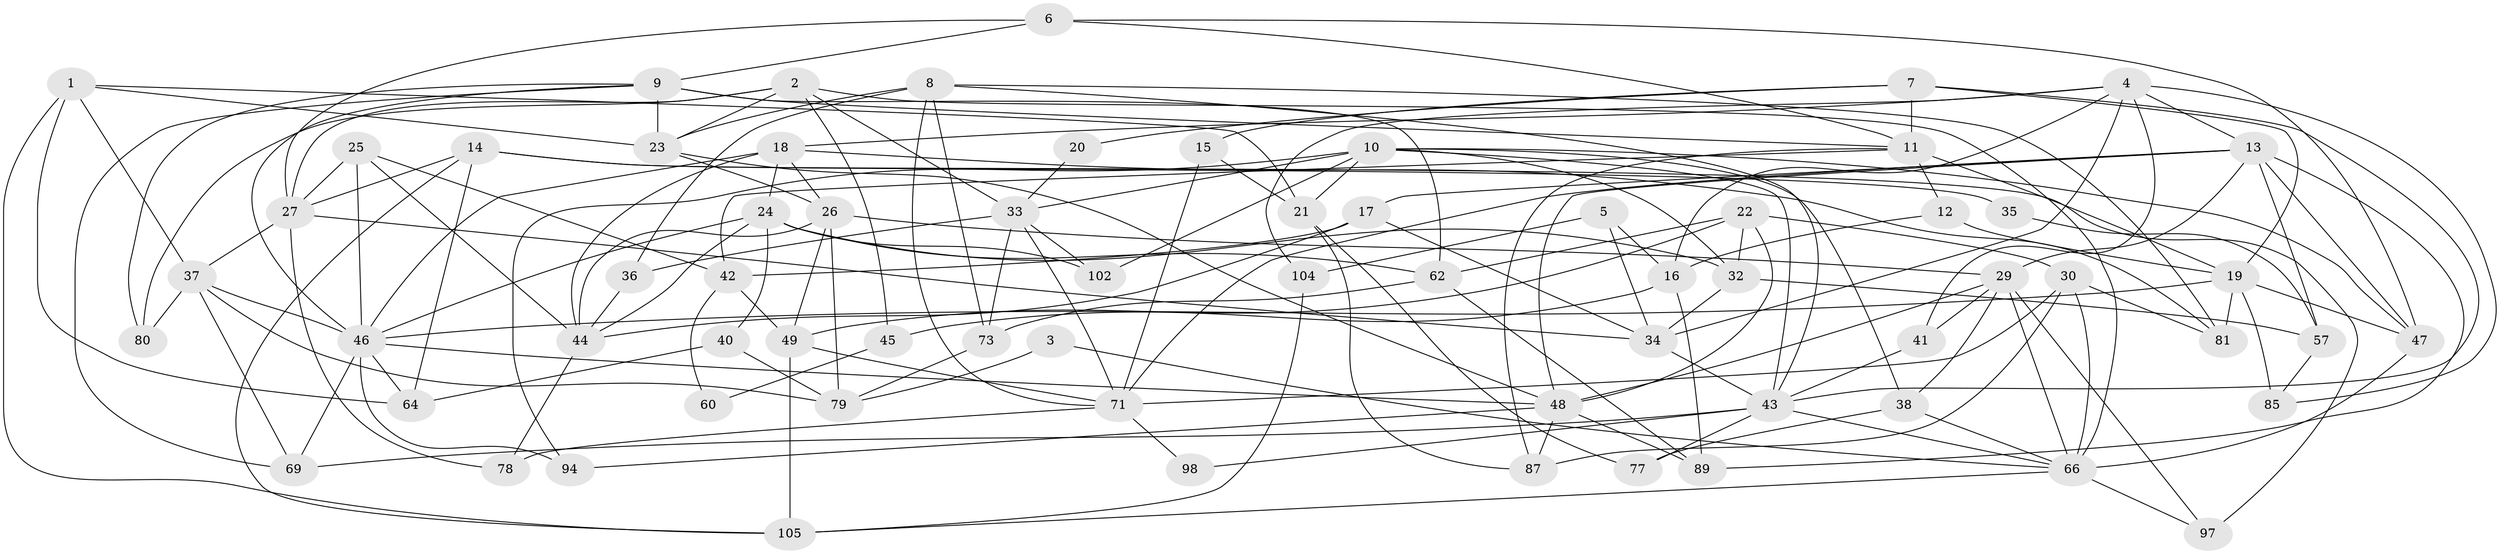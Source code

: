 // Generated by graph-tools (version 1.1) at 2025/52/02/27/25 19:52:04]
// undirected, 68 vertices, 167 edges
graph export_dot {
graph [start="1"]
  node [color=gray90,style=filled];
  1;
  2 [super="+54"];
  3;
  4 [super="+93"];
  5;
  6 [super="+99"];
  7 [super="+59"];
  8 [super="+63"];
  9 [super="+68"];
  10 [super="+39"];
  11 [super="+72"];
  12;
  13 [super="+52"];
  14 [super="+95"];
  15;
  16 [super="+31"];
  17 [super="+101"];
  18 [super="+88"];
  19 [super="+28"];
  20;
  21;
  22;
  23 [super="+84"];
  24 [super="+74"];
  25;
  26 [super="+51"];
  27 [super="+53"];
  29 [super="+75"];
  30 [super="+67"];
  32 [super="+92"];
  33 [super="+70"];
  34 [super="+61"];
  35;
  36;
  37 [super="+76"];
  38 [super="+56"];
  40;
  41 [super="+90"];
  42 [super="+50"];
  43 [super="+86"];
  44 [super="+58"];
  45;
  46 [super="+65"];
  47;
  48 [super="+55"];
  49;
  57;
  60;
  62 [super="+91"];
  64;
  66 [super="+83"];
  69;
  71 [super="+103"];
  73 [super="+96"];
  77;
  78;
  79;
  80;
  81 [super="+82"];
  85;
  87 [super="+100"];
  89;
  94;
  97;
  98;
  102;
  104;
  105;
  1 -- 64;
  1 -- 21;
  1 -- 23;
  1 -- 37;
  1 -- 105;
  2 -- 80;
  2 -- 45;
  2 -- 66;
  2 -- 33;
  2 -- 27;
  2 -- 23;
  3 -- 66;
  3 -- 79;
  4 -- 104;
  4 -- 34;
  4 -- 18;
  4 -- 85;
  4 -- 41;
  4 -- 13;
  4 -- 16;
  5 -- 34;
  5 -- 104;
  5 -- 16;
  6 -- 9;
  6 -- 47;
  6 -- 27;
  6 -- 11;
  7 -- 20;
  7 -- 19;
  7 -- 43;
  7 -- 11;
  7 -- 15;
  8 -- 36;
  8 -- 71;
  8 -- 23;
  8 -- 43;
  8 -- 73;
  8 -- 81;
  9 -- 69;
  9 -- 11;
  9 -- 80;
  9 -- 62;
  9 -- 23;
  9 -- 46;
  10 -- 47;
  10 -- 102;
  10 -- 32;
  10 -- 21;
  10 -- 94;
  10 -- 43;
  10 -- 38;
  10 -- 33;
  11 -- 87;
  11 -- 42;
  11 -- 12;
  11 -- 19;
  12 -- 16;
  12 -- 19;
  13 -- 47;
  13 -- 89;
  13 -- 17;
  13 -- 57;
  13 -- 71;
  13 -- 29;
  13 -- 48;
  14 -- 64;
  14 -- 97;
  14 -- 35;
  14 -- 105;
  14 -- 27;
  15 -- 21;
  15 -- 71;
  16 -- 45;
  16 -- 89;
  17 -- 34;
  17 -- 42;
  17 -- 44;
  18 -- 44;
  18 -- 26;
  18 -- 46;
  18 -- 24;
  18 -- 81;
  19 -- 46;
  19 -- 47;
  19 -- 81 [weight=2];
  19 -- 85;
  20 -- 33;
  21 -- 87;
  21 -- 77;
  22 -- 48;
  22 -- 49;
  22 -- 32;
  22 -- 30;
  22 -- 62;
  23 -- 48;
  23 -- 26;
  24 -- 40;
  24 -- 32;
  24 -- 102;
  24 -- 44;
  24 -- 46;
  24 -- 62;
  25 -- 27;
  25 -- 44;
  25 -- 42;
  25 -- 46;
  26 -- 79;
  26 -- 49;
  26 -- 29;
  26 -- 44;
  27 -- 34;
  27 -- 78;
  27 -- 37;
  29 -- 97;
  29 -- 48;
  29 -- 66;
  29 -- 38;
  29 -- 41;
  30 -- 81;
  30 -- 87;
  30 -- 71;
  30 -- 66;
  32 -- 57;
  32 -- 34;
  33 -- 102;
  33 -- 36;
  33 -- 73;
  33 -- 71;
  34 -- 43;
  35 -- 57;
  36 -- 44;
  37 -- 69;
  37 -- 80;
  37 -- 46;
  37 -- 79;
  38 -- 66;
  38 -- 77;
  40 -- 64;
  40 -- 79;
  41 -- 43;
  42 -- 60;
  42 -- 49;
  43 -- 69;
  43 -- 77;
  43 -- 98;
  43 -- 66;
  44 -- 78;
  45 -- 60;
  46 -- 48;
  46 -- 64 [weight=2];
  46 -- 69;
  46 -- 94;
  47 -- 66;
  48 -- 87;
  48 -- 89;
  48 -- 94;
  49 -- 105;
  49 -- 71;
  57 -- 85;
  62 -- 73;
  62 -- 89;
  66 -- 97;
  66 -- 105;
  71 -- 98;
  71 -- 78;
  73 -- 79;
  104 -- 105;
}
